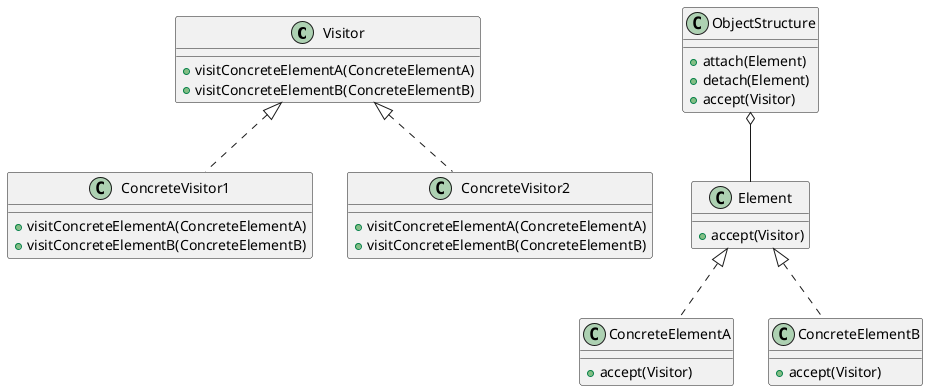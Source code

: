 @startuml

class Visitor {
  +visitConcreteElementA(ConcreteElementA)
  +visitConcreteElementB(ConcreteElementB)
}

class ConcreteVisitor1 {
  +visitConcreteElementA(ConcreteElementA)
  +visitConcreteElementB(ConcreteElementB)
}

class ConcreteVisitor2 {
  +visitConcreteElementA(ConcreteElementA)
  +visitConcreteElementB(ConcreteElementB)
}

class Element {
  +accept(Visitor)
}

class ConcreteElementA {
  +accept(Visitor)
}

class ConcreteElementB {
  +accept(Visitor)
}

class ObjectStructure {
  +attach(Element)
  +detach(Element)
  +accept(Visitor)
}

Visitor <|.. ConcreteVisitor1
Visitor <|.. ConcreteVisitor2
Element <|.. ConcreteElementA
Element <|.. ConcreteElementB
ObjectStructure o-- Element

@enduml

@startuml

autonumber
actor Client
participant ObjectStructure
participant ConcreteElementA
participant ConcreteElementB
participant ConcreteVisitor1

Client -> ObjectStructure : create
Client -> ConcreteElementA : create
Client -> ConcreteElementB : create
Client -> ConcreteVisitor1 : create

Client -> ObjectStructure : attach(ConcreteElementA)
Client -> ObjectStructure : attach(ConcreteElementB)

Client -> ObjectStructure : accept(ConcreteVisitor1)
ObjectStructure -> ConcreteElementA : accept(ConcreteVisitor1)
ConcreteElementA -> ConcreteVisitor1 : visitConcreteElementA(this)
ObjectStructure -> ConcreteElementB : accept(ConcreteVisitor1)
ConcreteElementB -> ConcreteVisitor1 : visitConcreteElementB(this)

@enduml
